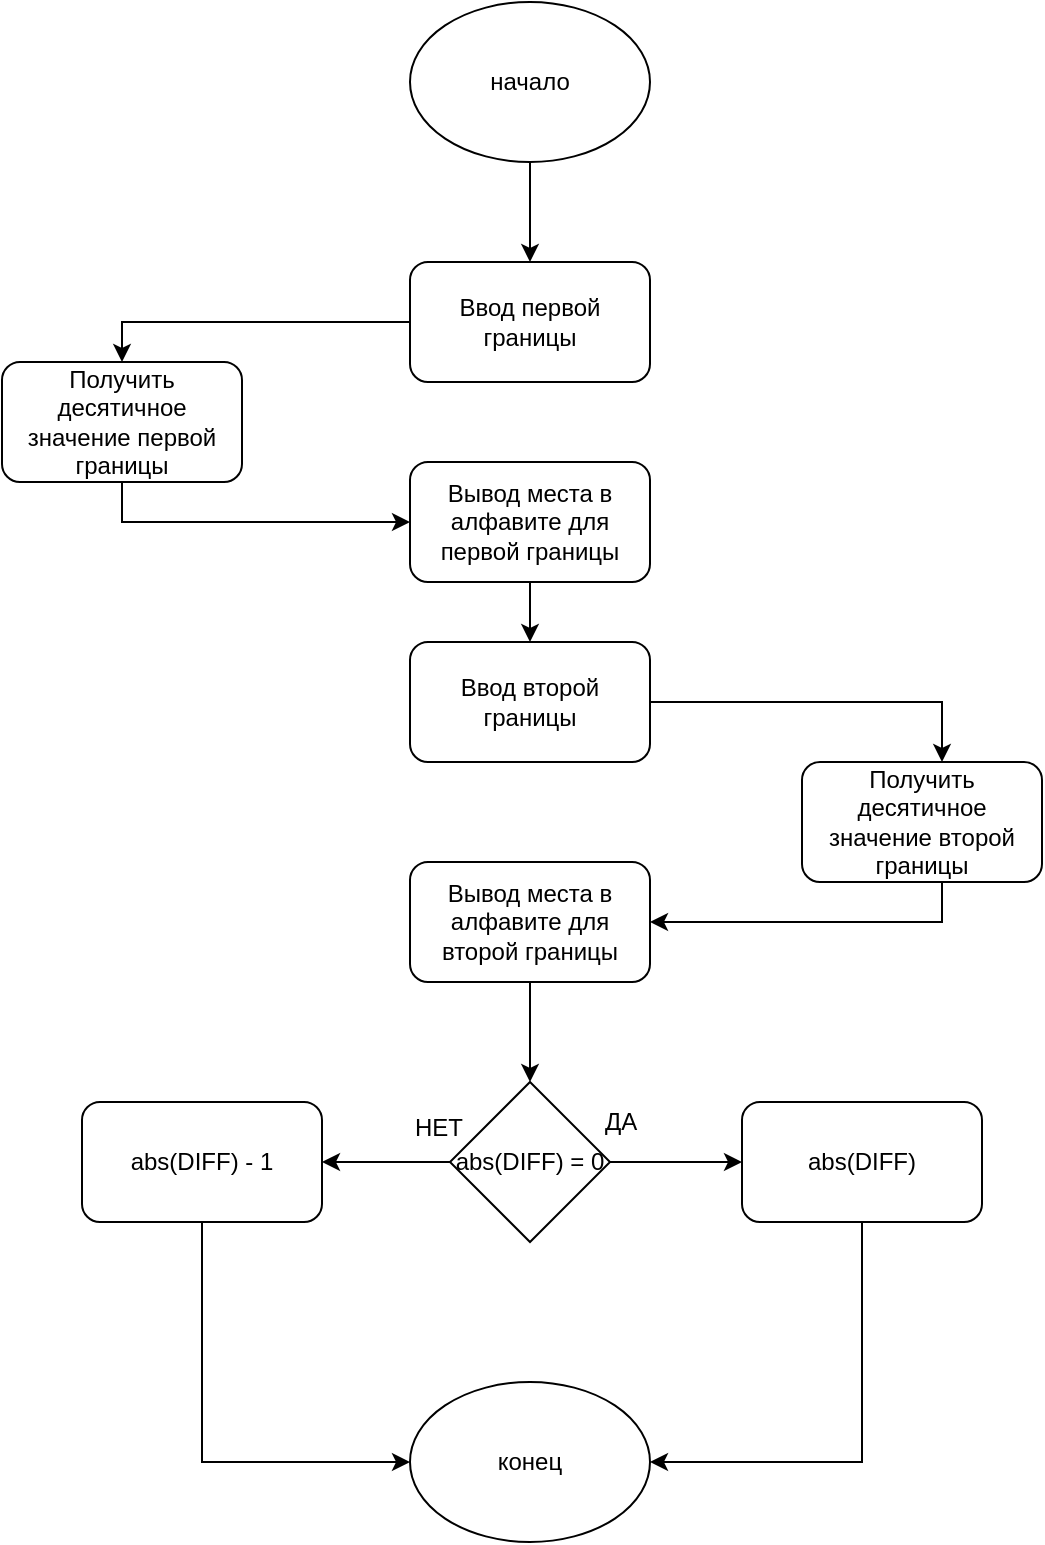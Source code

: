 <mxfile version="13.3.0" type="device"><diagram id="P8CbJ52AMIq0t8J0a79z" name="Page-1"><mxGraphModel dx="1422" dy="783" grid="1" gridSize="10" guides="1" tooltips="1" connect="1" arrows="1" fold="1" page="1" pageScale="1" pageWidth="827" pageHeight="1169" math="0" shadow="0"><root><mxCell id="0"/><mxCell id="1" parent="0"/><mxCell id="Ja8Xn0eh28R8ptOdQ_VK-10" value="" style="edgeStyle=orthogonalEdgeStyle;rounded=0;orthogonalLoop=1;jettySize=auto;html=1;" edge="1" parent="1" source="Ja8Xn0eh28R8ptOdQ_VK-1" target="Ja8Xn0eh28R8ptOdQ_VK-2"><mxGeometry relative="1" as="geometry"/></mxCell><mxCell id="Ja8Xn0eh28R8ptOdQ_VK-1" value="начало" style="ellipse;whiteSpace=wrap;html=1;" vertex="1" parent="1"><mxGeometry x="354" y="20" width="120" height="80" as="geometry"/></mxCell><mxCell id="Ja8Xn0eh28R8ptOdQ_VK-8" style="edgeStyle=orthogonalEdgeStyle;rounded=0;orthogonalLoop=1;jettySize=auto;html=1;entryX=0.5;entryY=0;entryDx=0;entryDy=0;" edge="1" parent="1" source="Ja8Xn0eh28R8ptOdQ_VK-2" target="Ja8Xn0eh28R8ptOdQ_VK-5"><mxGeometry relative="1" as="geometry"/></mxCell><mxCell id="Ja8Xn0eh28R8ptOdQ_VK-2" value="Ввод первой границы" style="rounded=1;whiteSpace=wrap;html=1;" vertex="1" parent="1"><mxGeometry x="354" y="150" width="120" height="60" as="geometry"/></mxCell><mxCell id="Ja8Xn0eh28R8ptOdQ_VK-14" value="" style="edgeStyle=orthogonalEdgeStyle;rounded=0;orthogonalLoop=1;jettySize=auto;html=1;" edge="1" parent="1" source="Ja8Xn0eh28R8ptOdQ_VK-3" target="Ja8Xn0eh28R8ptOdQ_VK-4"><mxGeometry relative="1" as="geometry"/></mxCell><mxCell id="Ja8Xn0eh28R8ptOdQ_VK-3" value="Вывод места в алфавите для первой границы" style="rounded=1;whiteSpace=wrap;html=1;" vertex="1" parent="1"><mxGeometry x="354" y="250" width="120" height="60" as="geometry"/></mxCell><mxCell id="Ja8Xn0eh28R8ptOdQ_VK-15" style="edgeStyle=orthogonalEdgeStyle;rounded=0;orthogonalLoop=1;jettySize=auto;html=1;" edge="1" parent="1" source="Ja8Xn0eh28R8ptOdQ_VK-4" target="Ja8Xn0eh28R8ptOdQ_VK-11"><mxGeometry relative="1" as="geometry"><Array as="points"><mxPoint x="620" y="370"/></Array></mxGeometry></mxCell><mxCell id="Ja8Xn0eh28R8ptOdQ_VK-4" value="Ввод второй границы" style="rounded=1;whiteSpace=wrap;html=1;" vertex="1" parent="1"><mxGeometry x="354" y="340" width="120" height="60" as="geometry"/></mxCell><mxCell id="Ja8Xn0eh28R8ptOdQ_VK-9" style="edgeStyle=orthogonalEdgeStyle;rounded=0;orthogonalLoop=1;jettySize=auto;html=1;entryX=0;entryY=0.5;entryDx=0;entryDy=0;" edge="1" parent="1" source="Ja8Xn0eh28R8ptOdQ_VK-5" target="Ja8Xn0eh28R8ptOdQ_VK-3"><mxGeometry relative="1" as="geometry"><Array as="points"><mxPoint x="210" y="280"/></Array></mxGeometry></mxCell><mxCell id="Ja8Xn0eh28R8ptOdQ_VK-5" value="Получить десятичное значение первой границы" style="rounded=1;whiteSpace=wrap;html=1;" vertex="1" parent="1"><mxGeometry x="150" y="200" width="120" height="60" as="geometry"/></mxCell><mxCell id="Ja8Xn0eh28R8ptOdQ_VK-17" style="edgeStyle=orthogonalEdgeStyle;rounded=0;orthogonalLoop=1;jettySize=auto;html=1;entryX=1;entryY=0.5;entryDx=0;entryDy=0;" edge="1" parent="1" source="Ja8Xn0eh28R8ptOdQ_VK-11" target="Ja8Xn0eh28R8ptOdQ_VK-16"><mxGeometry relative="1" as="geometry"><Array as="points"><mxPoint x="620" y="480"/></Array></mxGeometry></mxCell><mxCell id="Ja8Xn0eh28R8ptOdQ_VK-11" value="Получить десятичное значение второй границы" style="rounded=1;whiteSpace=wrap;html=1;" vertex="1" parent="1"><mxGeometry x="550" y="400" width="120" height="60" as="geometry"/></mxCell><mxCell id="Ja8Xn0eh28R8ptOdQ_VK-22" value="" style="edgeStyle=orthogonalEdgeStyle;rounded=0;orthogonalLoop=1;jettySize=auto;html=1;" edge="1" parent="1" source="Ja8Xn0eh28R8ptOdQ_VK-16" target="Ja8Xn0eh28R8ptOdQ_VK-20"><mxGeometry relative="1" as="geometry"/></mxCell><mxCell id="Ja8Xn0eh28R8ptOdQ_VK-16" value="Вывод места в алфавите для второй границы" style="rounded=1;whiteSpace=wrap;html=1;" vertex="1" parent="1"><mxGeometry x="354" y="450" width="120" height="60" as="geometry"/></mxCell><mxCell id="Ja8Xn0eh28R8ptOdQ_VK-23" value="" style="edgeStyle=orthogonalEdgeStyle;rounded=0;orthogonalLoop=1;jettySize=auto;html=1;" edge="1" parent="1" source="Ja8Xn0eh28R8ptOdQ_VK-20" target="Ja8Xn0eh28R8ptOdQ_VK-21"><mxGeometry relative="1" as="geometry"/></mxCell><mxCell id="Ja8Xn0eh28R8ptOdQ_VK-25" value="" style="edgeStyle=orthogonalEdgeStyle;rounded=0;orthogonalLoop=1;jettySize=auto;html=1;" edge="1" parent="1" source="Ja8Xn0eh28R8ptOdQ_VK-20" target="Ja8Xn0eh28R8ptOdQ_VK-24"><mxGeometry relative="1" as="geometry"/></mxCell><mxCell id="Ja8Xn0eh28R8ptOdQ_VK-20" value="abs(DIFF) = 0" style="rhombus;whiteSpace=wrap;html=1;" vertex="1" parent="1"><mxGeometry x="374" y="560" width="80" height="80" as="geometry"/></mxCell><mxCell id="Ja8Xn0eh28R8ptOdQ_VK-27" style="edgeStyle=orthogonalEdgeStyle;rounded=0;orthogonalLoop=1;jettySize=auto;html=1;entryX=0;entryY=0.5;entryDx=0;entryDy=0;" edge="1" parent="1" source="Ja8Xn0eh28R8ptOdQ_VK-21" target="Ja8Xn0eh28R8ptOdQ_VK-26"><mxGeometry relative="1" as="geometry"><Array as="points"><mxPoint x="250" y="750"/></Array></mxGeometry></mxCell><mxCell id="Ja8Xn0eh28R8ptOdQ_VK-21" value="abs(DIFF) - 1" style="rounded=1;whiteSpace=wrap;html=1;" vertex="1" parent="1"><mxGeometry x="190" y="570" width="120" height="60" as="geometry"/></mxCell><mxCell id="Ja8Xn0eh28R8ptOdQ_VK-28" style="edgeStyle=orthogonalEdgeStyle;rounded=0;orthogonalLoop=1;jettySize=auto;html=1;entryX=1;entryY=0.5;entryDx=0;entryDy=0;" edge="1" parent="1" source="Ja8Xn0eh28R8ptOdQ_VK-24" target="Ja8Xn0eh28R8ptOdQ_VK-26"><mxGeometry relative="1" as="geometry"><Array as="points"><mxPoint x="580" y="750"/></Array></mxGeometry></mxCell><mxCell id="Ja8Xn0eh28R8ptOdQ_VK-24" value="&lt;span&gt;abs(DIFF)&lt;/span&gt;" style="rounded=1;whiteSpace=wrap;html=1;" vertex="1" parent="1"><mxGeometry x="520" y="570" width="120" height="60" as="geometry"/></mxCell><mxCell id="Ja8Xn0eh28R8ptOdQ_VK-26" value="конец" style="ellipse;whiteSpace=wrap;html=1;" vertex="1" parent="1"><mxGeometry x="354" y="710" width="120" height="80" as="geometry"/></mxCell><mxCell id="Ja8Xn0eh28R8ptOdQ_VK-29" value="ДА" style="text;html=1;align=center;verticalAlign=middle;resizable=0;points=[];autosize=1;" vertex="1" parent="1"><mxGeometry x="444" y="570" width="30" height="20" as="geometry"/></mxCell><mxCell id="Ja8Xn0eh28R8ptOdQ_VK-30" value="НЕТ" style="text;html=1;align=center;verticalAlign=middle;resizable=0;points=[];autosize=1;" vertex="1" parent="1"><mxGeometry x="348" y="573" width="40" height="20" as="geometry"/></mxCell></root></mxGraphModel></diagram></mxfile>